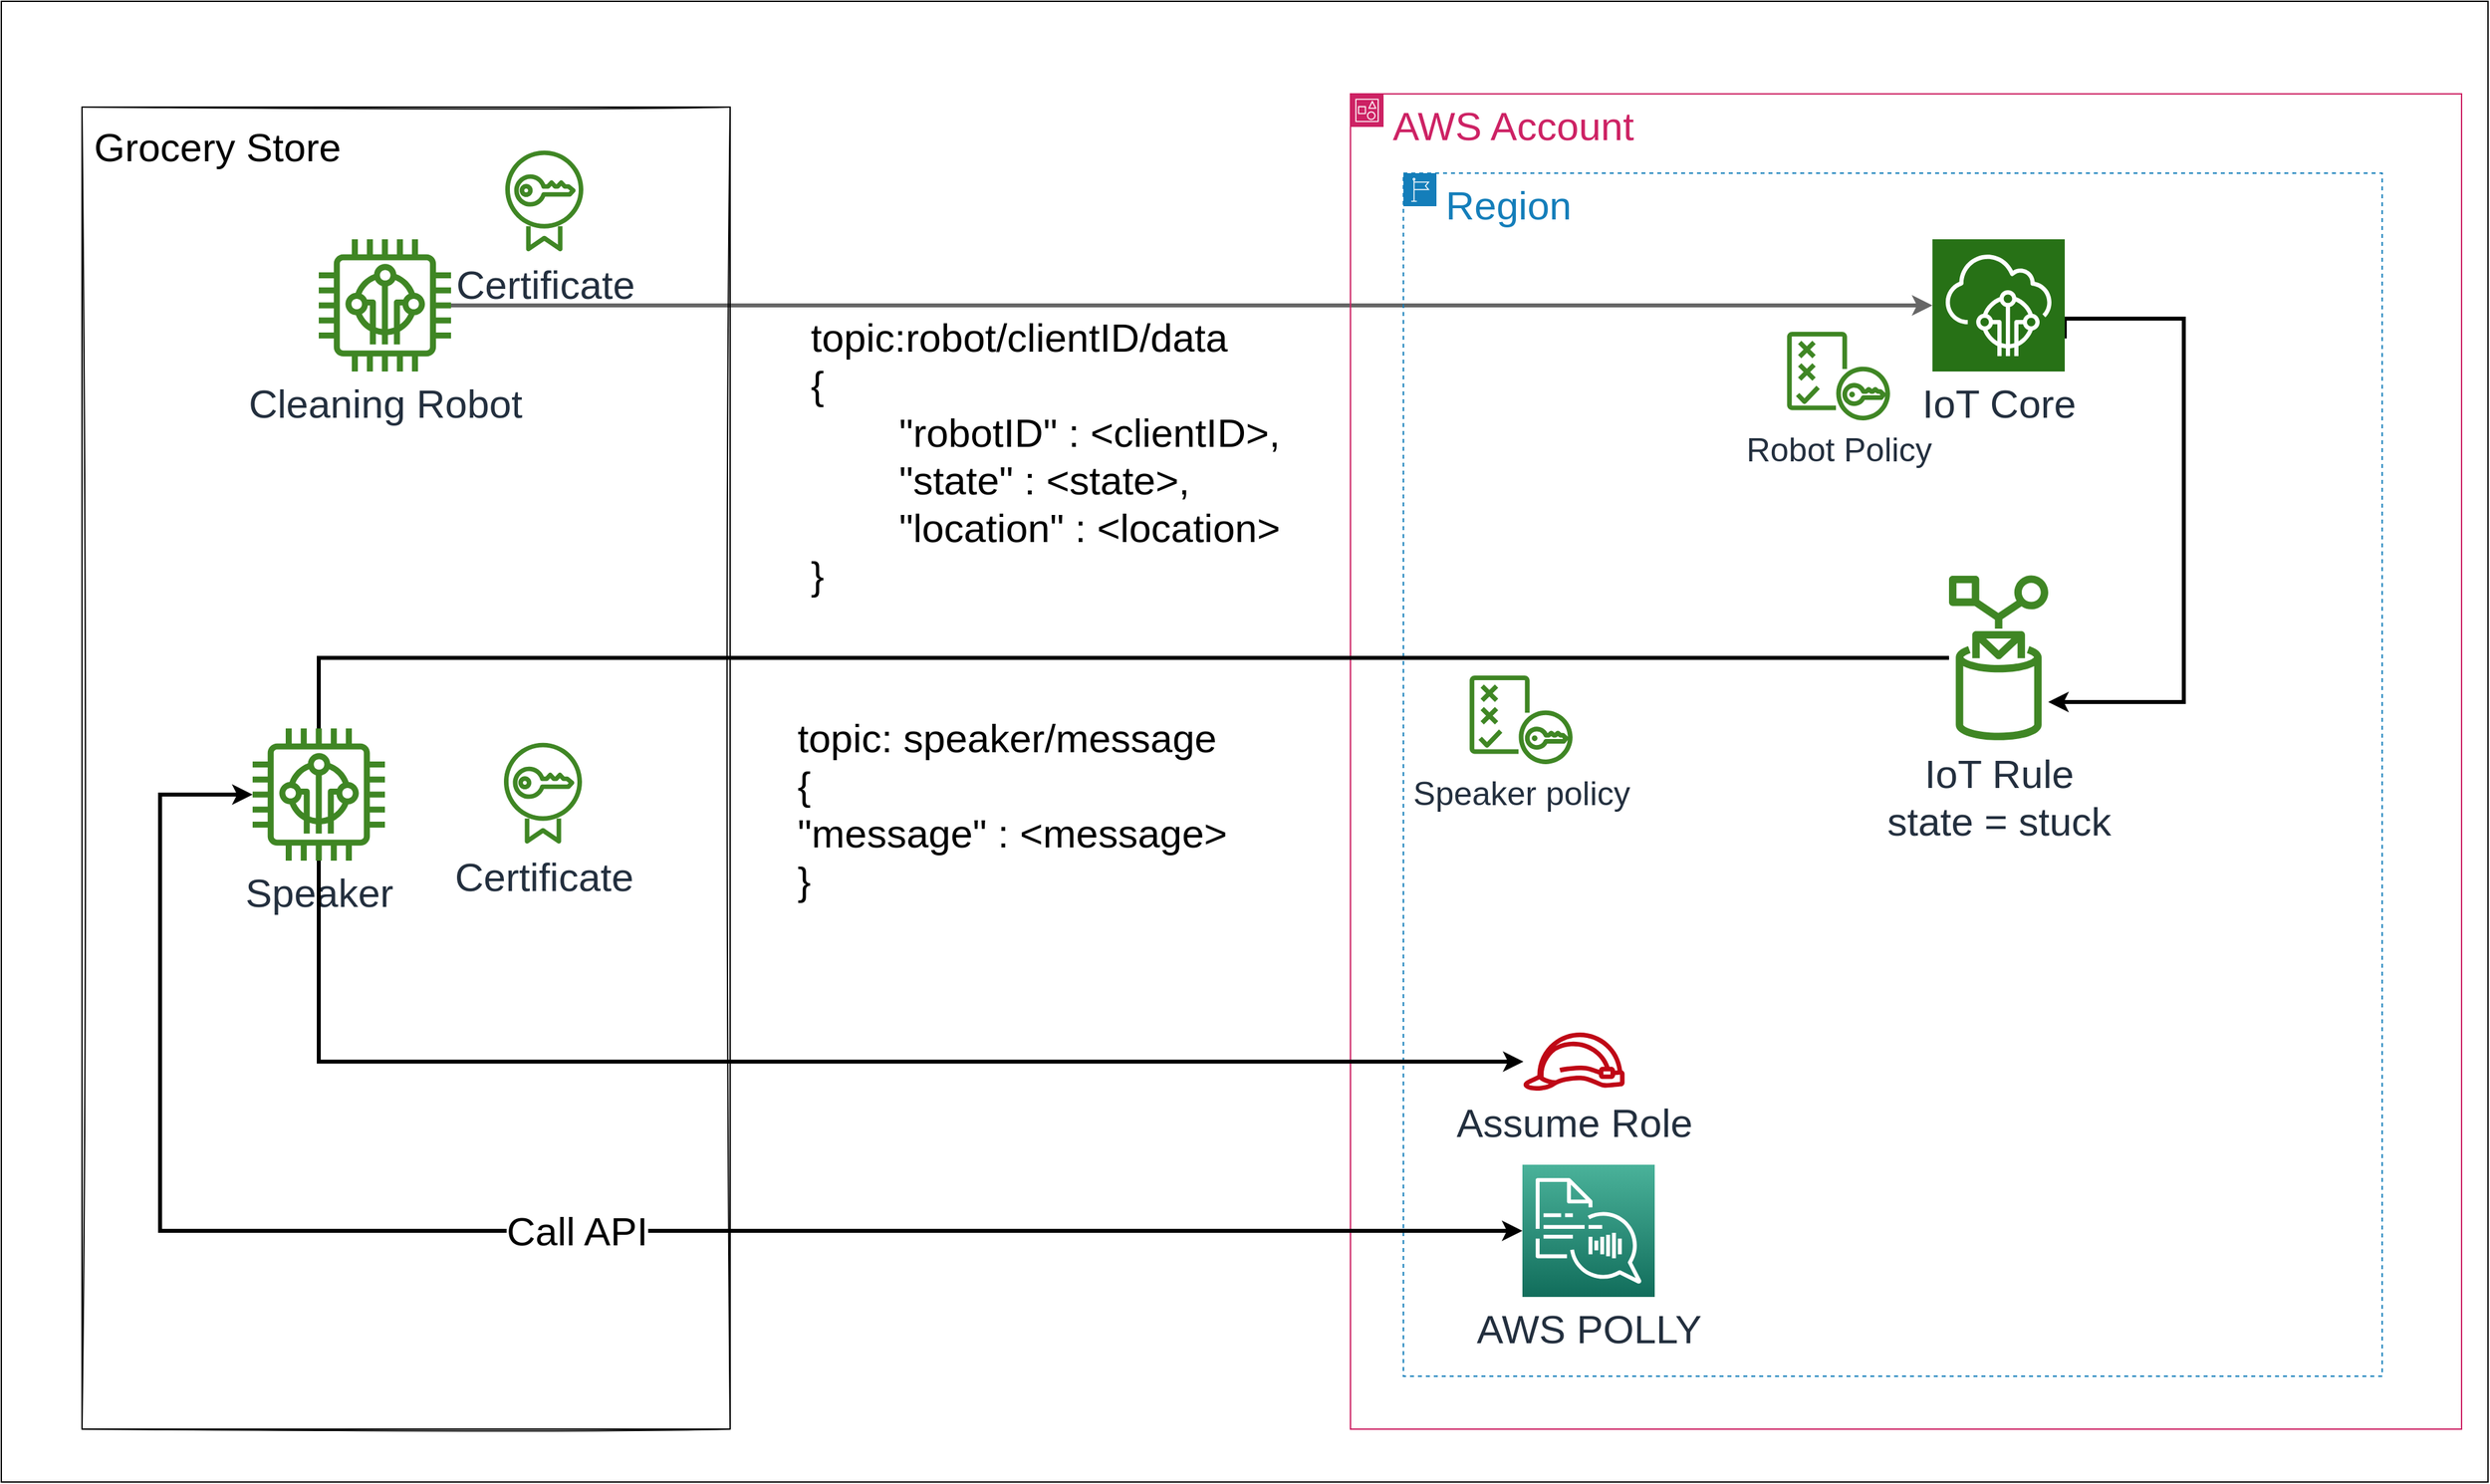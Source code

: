 <mxfile version="20.3.0" type="device"><diagram id="CPvRxUbjRKEPvcNNBtMo" name="Page-1"><mxGraphModel dx="2031" dy="1293" grid="1" gridSize="10" guides="1" tooltips="1" connect="1" arrows="1" fold="1" page="1" pageScale="1" pageWidth="1920" pageHeight="1200" math="0" shadow="0"><root><mxCell id="0"/><mxCell id="1" parent="0"/><mxCell id="ZegY-e3ji0LA3126xVbu-1" value="" style="rounded=0;whiteSpace=wrap;html=1;" parent="1" vertex="1"><mxGeometry x="20" y="40" width="1880" height="1120" as="geometry"/></mxCell><mxCell id="3DinHSMzQ55ig_w2cCms-34" value="&lt;div align=&quot;left&quot;&gt;topic:robot/clientID/data&lt;/div&gt;&lt;div align=&quot;left&quot;&gt;{&lt;/div&gt;&lt;div align=&quot;left&quot;&gt;&lt;span style=&quot;white-space: pre;&quot;&gt;&#9;&lt;/span&gt;&quot;robotID&quot; : &amp;lt;clientID&amp;gt;,&lt;/div&gt;&lt;div align=&quot;left&quot;&gt;&lt;span style=&quot;white-space: pre;&quot;&gt;&#9;&lt;/span&gt;&quot;state&quot; : &amp;lt;state&amp;gt;,&lt;/div&gt;&lt;div align=&quot;left&quot;&gt;&lt;span style=&quot;white-space: pre;&quot;&gt;&#9;&lt;/span&gt;&quot;location&quot; : &amp;lt;location&amp;gt;&lt;br&gt;&lt;/div&gt;&lt;div&gt;}&lt;br&gt;&lt;/div&gt;&lt;div align=&quot;left&quot;&gt;&lt;span style=&quot;white-space: pre;&quot;&gt;&#9;&lt;/span&gt;&lt;br&gt;&lt;/div&gt;" style="edgeStyle=orthogonalEdgeStyle;rounded=0;orthogonalLoop=1;jettySize=auto;html=1;fontSize=30;strokeWidth=3;align=left;verticalAlign=top;fillColor=#f5f5f5;strokeColor=#666666;" parent="1" source="3DinHSMzQ55ig_w2cCms-3" target="3DinHSMzQ55ig_w2cCms-2" edge="1"><mxGeometry x="-0.518" relative="1" as="geometry"><mxPoint as="offset"/></mxGeometry></mxCell><mxCell id="3DinHSMzQ55ig_w2cCms-13" value="AWS Account" style="points=[[0,0],[0.25,0],[0.5,0],[0.75,0],[1,0],[1,0.25],[1,0.5],[1,0.75],[1,1],[0.75,1],[0.5,1],[0.25,1],[0,1],[0,0.75],[0,0.5],[0,0.25]];outlineConnect=0;gradientColor=none;html=1;whiteSpace=wrap;fontSize=30;fontStyle=0;container=1;pointerEvents=0;collapsible=0;recursiveResize=0;shape=mxgraph.aws4.group;grIcon=mxgraph.aws4.group_account;strokeColor=#CD2264;fillColor=none;verticalAlign=top;align=left;spacingLeft=30;fontColor=#CD2264;dashed=0;" parent="1" vertex="1"><mxGeometry x="1040" y="110" width="840" height="1010" as="geometry"/></mxCell><mxCell id="3DinHSMzQ55ig_w2cCms-14" value="Region" style="points=[[0,0],[0.25,0],[0.5,0],[0.75,0],[1,0],[1,0.25],[1,0.5],[1,0.75],[1,1],[0.75,1],[0.5,1],[0.25,1],[0,1],[0,0.75],[0,0.5],[0,0.25]];outlineConnect=0;gradientColor=none;html=1;whiteSpace=wrap;fontSize=30;fontStyle=0;container=1;pointerEvents=0;collapsible=0;recursiveResize=0;shape=mxgraph.aws4.group;grIcon=mxgraph.aws4.group_region;strokeColor=#147EBA;fillColor=none;verticalAlign=top;align=left;spacingLeft=30;fontColor=#147EBA;dashed=1;" parent="3DinHSMzQ55ig_w2cCms-13" vertex="1"><mxGeometry x="40" y="60" width="740" height="910" as="geometry"/></mxCell><mxCell id="3DinHSMzQ55ig_w2cCms-6" value="&lt;div&gt;IoT Rule&lt;/div&gt;&lt;div&gt;state = stuck&lt;br&gt;&lt;/div&gt;&lt;div&gt;&lt;br&gt;&lt;/div&gt;" style="sketch=0;outlineConnect=0;fontColor=#232F3E;gradientColor=none;fillColor=#3F8624;strokeColor=none;dashed=0;verticalLabelPosition=bottom;verticalAlign=top;align=center;html=1;fontSize=30;fontStyle=0;aspect=fixed;pointerEvents=1;shape=mxgraph.aws4.rule;" parent="3DinHSMzQ55ig_w2cCms-14" vertex="1"><mxGeometry x="412.5" y="303" width="75" height="127.18" as="geometry"/></mxCell><mxCell id="3DinHSMzQ55ig_w2cCms-65" style="edgeStyle=orthogonalEdgeStyle;rounded=0;orthogonalLoop=1;jettySize=auto;html=1;strokeWidth=3;fontSize=30;startArrow=none;startFill=0;endArrow=classic;endFill=1;endSize=6;exitX=1;exitY=0.75;exitDx=0;exitDy=0;exitPerimeter=0;" parent="3DinHSMzQ55ig_w2cCms-14" source="3DinHSMzQ55ig_w2cCms-2" target="3DinHSMzQ55ig_w2cCms-6" edge="1"><mxGeometry relative="1" as="geometry"><Array as="points"><mxPoint x="500" y="110"/><mxPoint x="590" y="110"/><mxPoint x="590" y="400"/></Array></mxGeometry></mxCell><mxCell id="3DinHSMzQ55ig_w2cCms-2" value="IoT Core" style="sketch=0;points=[[0,0,0],[0.25,0,0],[0.5,0,0],[0.75,0,0],[1,0,0],[0,1,0],[0.25,1,0],[0.5,1,0],[0.75,1,0],[1,1,0],[0,0.25,0],[0,0.5,0],[0,0.75,0],[1,0.25,0],[1,0.5,0],[1,0.75,0]];outlineConnect=0;fontColor=#232F3E;gradientColor=none;gradientDirection=north;fillColor=#277116;strokeColor=#ffffff;dashed=0;verticalLabelPosition=bottom;verticalAlign=top;align=center;html=1;fontSize=30;fontStyle=0;aspect=fixed;shape=mxgraph.aws4.resourceIcon;resIcon=mxgraph.aws4.iot_core;" parent="3DinHSMzQ55ig_w2cCms-14" vertex="1"><mxGeometry x="400" y="50" width="100" height="100" as="geometry"/></mxCell><mxCell id="3DinHSMzQ55ig_w2cCms-16" value="AWS POLLY" style="sketch=0;points=[[0,0,0],[0.25,0,0],[0.5,0,0],[0.75,0,0],[1,0,0],[0,1,0],[0.25,1,0],[0.5,1,0],[0.75,1,0],[1,1,0],[0,0.25,0],[0,0.5,0],[0,0.75,0],[1,0.25,0],[1,0.5,0],[1,0.75,0]];outlineConnect=0;fontColor=#232F3E;gradientColor=#4AB29A;gradientDirection=north;fillColor=#116D5B;strokeColor=#ffffff;dashed=0;verticalLabelPosition=bottom;verticalAlign=top;align=center;html=1;fontSize=30;fontStyle=0;aspect=fixed;shape=mxgraph.aws4.resourceIcon;resIcon=mxgraph.aws4.polly;" parent="3DinHSMzQ55ig_w2cCms-14" vertex="1"><mxGeometry x="90" y="750" width="100" height="100" as="geometry"/></mxCell><mxCell id="3DinHSMzQ55ig_w2cCms-72" value="Robot Policy" style="sketch=0;outlineConnect=0;fontColor=#232F3E;gradientColor=none;fillColor=#3F8624;strokeColor=none;dashed=0;verticalLabelPosition=bottom;verticalAlign=top;align=center;html=1;fontSize=25;fontStyle=0;aspect=fixed;pointerEvents=1;shape=mxgraph.aws4.policy;" parent="3DinHSMzQ55ig_w2cCms-14" vertex="1"><mxGeometry x="290" y="120" width="78" height="67" as="geometry"/></mxCell><mxCell id="WZm5zydCqWhYUvMf4ZeC-6" value="Speaker policy" style="sketch=0;outlineConnect=0;fontColor=#232F3E;gradientColor=none;fillColor=#3F8624;strokeColor=none;dashed=0;verticalLabelPosition=bottom;verticalAlign=top;align=center;html=1;fontSize=25;fontStyle=0;aspect=fixed;pointerEvents=1;shape=mxgraph.aws4.policy;" vertex="1" parent="3DinHSMzQ55ig_w2cCms-14"><mxGeometry x="50" y="380" width="78" height="67" as="geometry"/></mxCell><mxCell id="WZm5zydCqWhYUvMf4ZeC-18" value="Assume Role" style="sketch=0;outlineConnect=0;fontColor=#232F3E;gradientColor=none;fillColor=#BF0816;strokeColor=none;dashed=0;verticalLabelPosition=bottom;verticalAlign=top;align=center;html=1;fontSize=30;fontStyle=0;aspect=fixed;pointerEvents=1;shape=mxgraph.aws4.role;" vertex="1" parent="3DinHSMzQ55ig_w2cCms-14"><mxGeometry x="90" y="650" width="78" height="44" as="geometry"/></mxCell><mxCell id="3DinHSMzQ55ig_w2cCms-37" value="Call API" style="edgeStyle=orthogonalEdgeStyle;rounded=0;orthogonalLoop=1;jettySize=auto;html=1;fontSize=30;startArrow=classic;startFill=1;endArrow=classic;endFill=1;strokeWidth=3;endSize=6;" parent="1" source="WZm5zydCqWhYUvMf4ZeC-1" target="3DinHSMzQ55ig_w2cCms-16" edge="1"><mxGeometry relative="1" as="geometry"><mxPoint x="342" y="970" as="sourcePoint"/><Array as="points"><mxPoint x="140" y="640"/><mxPoint x="140" y="970"/></Array></mxGeometry></mxCell><mxCell id="3DinHSMzQ55ig_w2cCms-40" value="" style="shape=image;html=1;verticalAlign=top;verticalLabelPosition=bottom;labelBackgroundColor=#ffffff;imageAspect=0;aspect=fixed;image=https://cdn1.iconfinder.com/data/icons/bootstrap-vol-3/16/filetype-mp3-128.png;fontSize=30;" parent="1" vertex="1"><mxGeometry x="720" y="1000" width="80" height="80" as="geometry"/></mxCell><mxCell id="3DinHSMzQ55ig_w2cCms-46" value="Certificate" style="sketch=0;outlineConnect=0;fontColor=#232F3E;gradientColor=none;fillColor=#3F8624;strokeColor=none;dashed=0;verticalLabelPosition=bottom;verticalAlign=top;align=center;html=1;fontSize=30;fontStyle=0;aspect=fixed;pointerEvents=1;shape=mxgraph.aws4.certificate_manager;" parent="1" vertex="1"><mxGeometry x="401" y="152" width="59" height="78" as="geometry"/></mxCell><mxCell id="3DinHSMzQ55ig_w2cCms-60" style="edgeStyle=orthogonalEdgeStyle;rounded=0;orthogonalLoop=1;jettySize=auto;html=1;exitX=0.5;exitY=1;exitDx=0;exitDy=0;strokeWidth=3;fontSize=30;startArrow=classic;startFill=1;endArrow=classic;endFill=1;endSize=6;" parent="1" edge="1"><mxGeometry relative="1" as="geometry"><mxPoint x="197" y="938.0" as="sourcePoint"/><mxPoint x="197" y="938.0" as="targetPoint"/></mxGeometry></mxCell><mxCell id="3DinHSMzQ55ig_w2cCms-69" value="" style="swimlane;startSize=0;sketch=1;fontSize=30;" parent="1" vertex="1"><mxGeometry x="81" y="120" width="490" height="1000" as="geometry"><mxRectangle x="220" y="120" width="490" height="1000" as="alternateBounds"/></mxGeometry></mxCell><mxCell id="3DinHSMzQ55ig_w2cCms-3" value="Cleaning Robot" style="sketch=0;outlineConnect=0;fontColor=#232F3E;gradientColor=none;fillColor=#3F8624;strokeColor=none;dashed=0;verticalLabelPosition=bottom;verticalAlign=top;align=center;html=1;fontSize=30;fontStyle=0;aspect=fixed;pointerEvents=1;shape=mxgraph.aws4.iot_thing_freertos_device;" parent="3DinHSMzQ55ig_w2cCms-69" vertex="1"><mxGeometry x="179" y="100" width="100" height="100" as="geometry"/></mxCell><mxCell id="3DinHSMzQ55ig_w2cCms-71" value="Grocery Store" style="text;strokeColor=none;fillColor=none;html=1;fontSize=30;fontStyle=0;verticalAlign=middle;align=center;sketch=1;" parent="3DinHSMzQ55ig_w2cCms-69" vertex="1"><mxGeometry x="52" y="10" width="100" height="40" as="geometry"/></mxCell><mxCell id="WZm5zydCqWhYUvMf4ZeC-2" value="Certificate" style="sketch=0;outlineConnect=0;fontColor=#232F3E;gradientColor=none;fillColor=#3F8624;strokeColor=none;dashed=0;verticalLabelPosition=bottom;verticalAlign=top;align=center;html=1;fontSize=30;fontStyle=0;aspect=fixed;pointerEvents=1;shape=mxgraph.aws4.certificate_manager;" vertex="1" parent="3DinHSMzQ55ig_w2cCms-69"><mxGeometry x="319" y="480" width="59" height="78" as="geometry"/></mxCell><mxCell id="WZm5zydCqWhYUvMf4ZeC-1" value="Speaker" style="sketch=0;outlineConnect=0;fontColor=#232F3E;gradientColor=none;fillColor=#3F8624;strokeColor=none;dashed=0;verticalLabelPosition=bottom;verticalAlign=top;align=center;html=1;fontSize=30;fontStyle=0;aspect=fixed;pointerEvents=1;shape=mxgraph.aws4.iot_thing_freertos_device;" vertex="1" parent="3DinHSMzQ55ig_w2cCms-69"><mxGeometry x="129" y="470" width="100" height="100" as="geometry"/></mxCell><mxCell id="WZm5zydCqWhYUvMf4ZeC-7" value="&#10;&lt;div style=&quot;color: rgb(0, 0, 0); font-family: Helvetica; font-size: 30px; font-style: normal; font-variant-ligatures: normal; font-variant-caps: normal; font-weight: 400; letter-spacing: normal; orphans: 2; text-align: left; text-indent: 0px; text-transform: none; widows: 2; word-spacing: 0px; -webkit-text-stroke-width: 0px; text-decoration-thickness: initial; text-decoration-style: initial; text-decoration-color: initial;&quot;&gt;topic: speaker/message&lt;/div&gt;&lt;div style=&quot;color: rgb(0, 0, 0); font-family: Helvetica; font-size: 30px; font-style: normal; font-variant-ligatures: normal; font-variant-caps: normal; font-weight: 400; letter-spacing: normal; orphans: 2; text-align: left; text-indent: 0px; text-transform: none; widows: 2; word-spacing: 0px; -webkit-text-stroke-width: 0px; text-decoration-thickness: initial; text-decoration-style: initial; text-decoration-color: initial;&quot;&gt;{&lt;/div&gt;&lt;div style=&quot;color: rgb(0, 0, 0); font-family: Helvetica; font-size: 30px; font-style: normal; font-variant-ligatures: normal; font-variant-caps: normal; font-weight: 400; letter-spacing: normal; orphans: 2; text-align: left; text-indent: 0px; text-transform: none; widows: 2; word-spacing: 0px; -webkit-text-stroke-width: 0px; text-decoration-thickness: initial; text-decoration-style: initial; text-decoration-color: initial;&quot;&gt;&lt;span style=&quot;&quot;&gt;&#9;&lt;/span&gt;&quot;message&quot; : &amp;lt;message&amp;gt;&lt;/div&gt;&lt;div style=&quot;color: rgb(0, 0, 0); font-family: Helvetica; font-size: 30px; font-style: normal; font-variant-ligatures: normal; font-variant-caps: normal; font-weight: 400; letter-spacing: normal; orphans: 2; text-align: left; text-indent: 0px; text-transform: none; widows: 2; word-spacing: 0px; -webkit-text-stroke-width: 0px; text-decoration-thickness: initial; text-decoration-style: initial; text-decoration-color: initial;&quot;&gt;}&lt;/div&gt;&#10;&#10;" style="edgeStyle=orthogonalEdgeStyle;rounded=0;orthogonalLoop=1;jettySize=auto;html=1;entryX=0.5;entryY=0;entryDx=0;entryDy=0;entryPerimeter=0;strokeWidth=3;fontSize=30;startArrow=none;startFill=0;endArrow=none;endFill=1;align=left;verticalAlign=top;" edge="1" parent="1" source="3DinHSMzQ55ig_w2cCms-6" target="WZm5zydCqWhYUvMf4ZeC-1"><mxGeometry x="0.357" relative="1" as="geometry"><mxPoint x="1492.5" y="570" as="sourcePoint"/><Array as="points"/><mxPoint as="offset"/><mxPoint x="267" y="920" as="targetPoint"/></mxGeometry></mxCell><mxCell id="WZm5zydCqWhYUvMf4ZeC-19" style="edgeStyle=orthogonalEdgeStyle;rounded=0;orthogonalLoop=1;jettySize=auto;html=1;fontSize=30;strokeWidth=3;" edge="1" parent="1" source="WZm5zydCqWhYUvMf4ZeC-1" target="WZm5zydCqWhYUvMf4ZeC-18"><mxGeometry relative="1" as="geometry"><Array as="points"><mxPoint x="260" y="842"/></Array></mxGeometry></mxCell></root></mxGraphModel></diagram></mxfile>